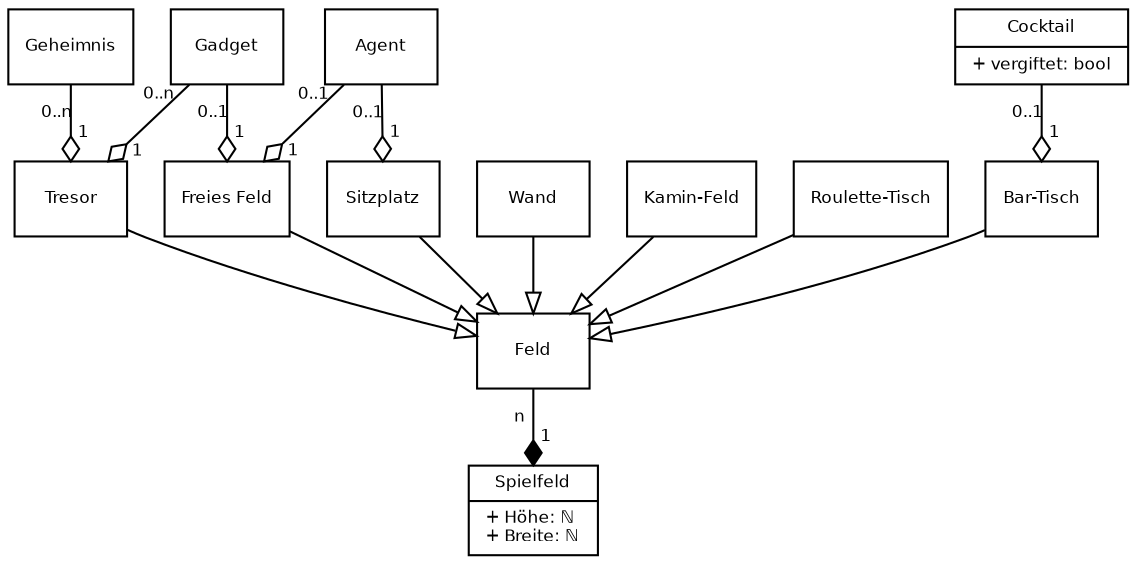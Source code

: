 digraph G {
    // General Layout
    fontname = "Bitstream Vera Sans"
    fontsize = 8

    node [
        fontname = "Bitstream Vera Sans"
        fontsize = 8
        shape = "record"
    ]

    edge [
        fontname = "Bitstream Vera Sans"
        fontsize = 8
        arrowhead = "onormal"
        labeldistance = 1.5
    ]

    // Classes
    Spielfeld [
        label = "{Spielfeld|+ Höhe: ℕ\l+ Breite: ℕ\l}"
    ]
    Feld [
    ]
    Gadget
    Cocktail [
        label = "{Cocktail|+ vergiftet: bool\l}"
    ]
    FreiesFeld [
	label = "Freies Feld"
    ]
    Wand
    KaminFeld [
	label = "Kamin-Feld"
    ]
    Sitzplatz
    RouletteTisch [
	label = "Roulette-Tisch"
    ]
    BarTisch [
	label = "Bar-Tisch"
    ]
    Tresor

    // Inheritance
    FreiesFeld -> Feld
    Wand -> Feld
    KaminFeld -> Feld
    Sitzplatz -> Feld
    RouletteTisch -> Feld
    BarTisch -> Feld
    Tresor -> Feld

    // Aggregations
    edge [
        arrowhead = "odiamond"
    ]
    Gadget -> FreiesFeld [
        taillabel = "0..1"
        headlabel = "1"
    ]
    Agent -> FreiesFeld [
        taillabel = "0..1"
        headlabel = "1"
    ]
    Agent -> Sitzplatz [
        taillabel = "0..1"
        headlabel = "1"
    ]
    Cocktail -> BarTisch [
        taillabel = "0..1"
        headlabel = "1"
    ]
    Geheimnis -> Tresor [
        taillabel = "0..n"
        headlabel = "1"
    ]
    Gadget -> Tresor [
        taillabel = "0..n"
        headlabel = "1"
    ]

    // Compositions
    edge [
        arrowhead = "diamond"
    ]
    Feld -> Spielfeld [
        headlabel = "1"
        taillabel = "n"
    ]

    // Normal Arrows
    edge [
        arrowhead = "vee"
    ]

}

